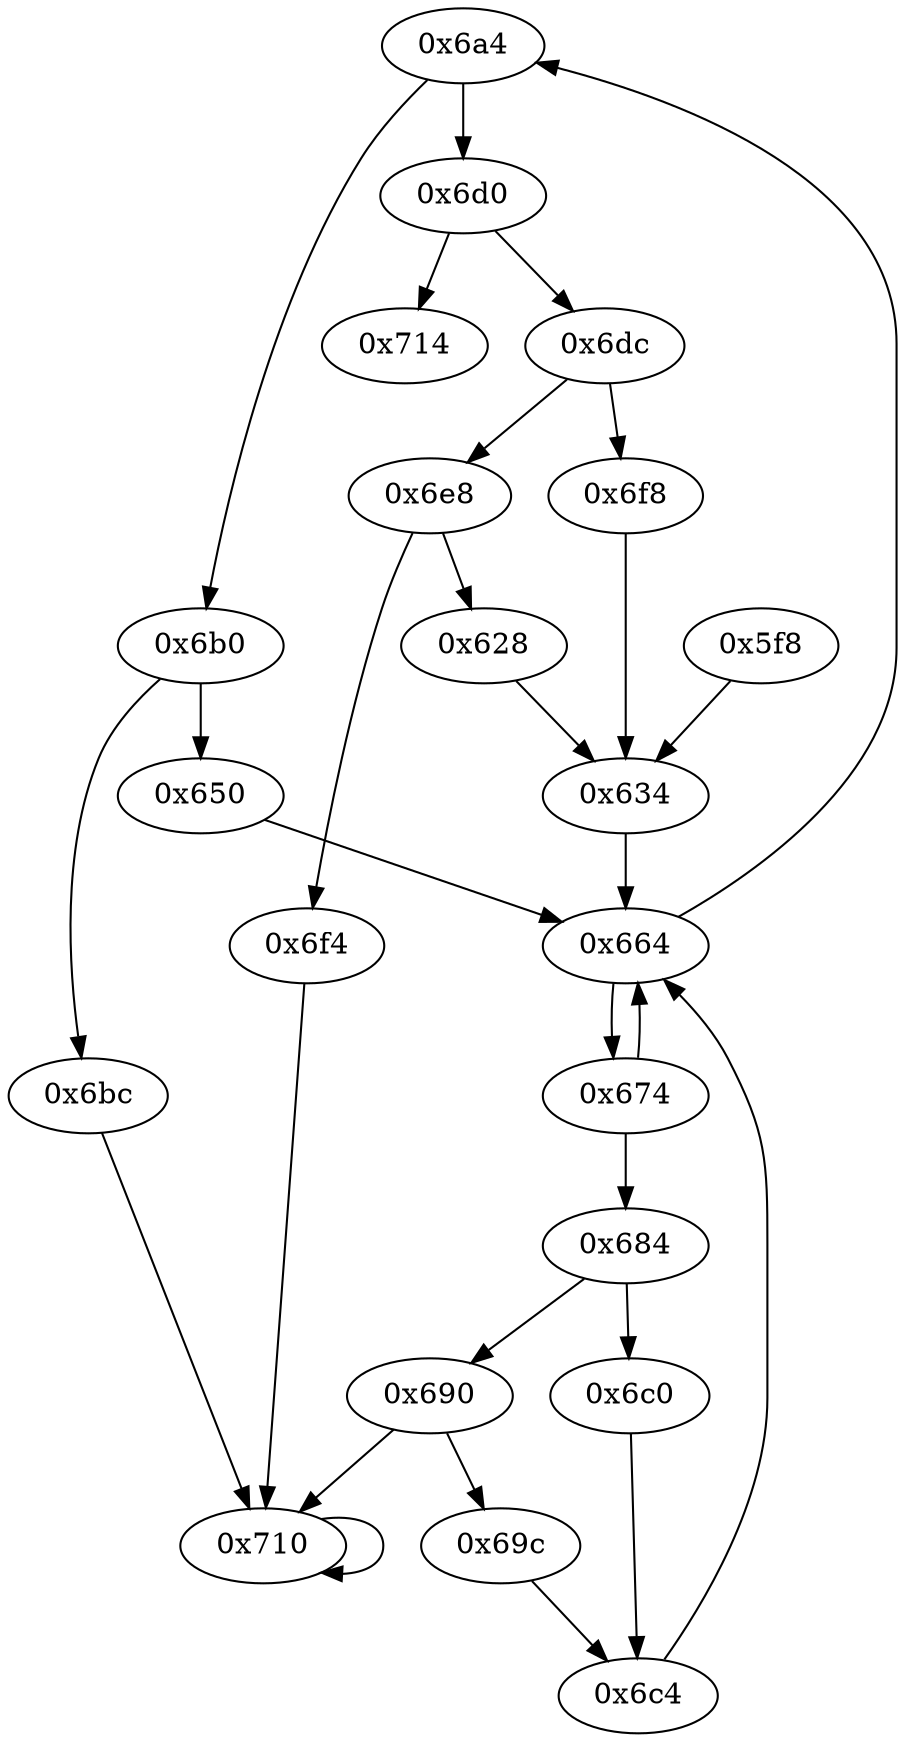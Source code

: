 digraph "" {
	"0x6a4"	 [opcode="[u'ldr', u'cmp', u'b']"];
	"0x6b0"	 [opcode="[u'ldr', u'cmp', u'b']"];
	"0x6a4" -> "0x6b0";
	"0x6d0"	 [opcode="[u'ldr', u'cmp', u'b']"];
	"0x6a4" -> "0x6d0";
	"0x5f8"	 [opcode="[u'push', u'add', u'sub', u'ldr', u'ldrb', u'str', u'ldr', u'ldr', u'add', u'ldr', u'add', u'b']"];
	"0x634"	 [opcode="[u'ldr', u'ldr', u'ldr', u'and', u'cmp', u'mov', u'b']"];
	"0x5f8" -> "0x634";
	"0x714"	 [opcode="[u'mov', u'sub', u'pop']"];
	"0x674"	 [opcode="[u'ldr', u'cmp', u'mov', u'b']"];
	"0x684"	 [opcode="[u'ldr', u'cmp', u'b']"];
	"0x674" -> "0x684";
	"0x664"	 [opcode="[u'mov', u'ldr', u'cmp', u'b']"];
	"0x674" -> "0x664";
	"0x690"	 [opcode="[u'ldr', u'cmp', u'b']"];
	"0x684" -> "0x690";
	"0x6c0"	 [opcode="[u'mov']"];
	"0x684" -> "0x6c0";
	"0x650"	 [opcode="[u'ldr', u'ldr', u'ldr', u'cmp', u'mov']"];
	"0x650" -> "0x664";
	"0x69c"	 [opcode="[u'mov', u'b']"];
	"0x690" -> "0x69c";
	"0x710"	 [opcode="[u'b']"];
	"0x690" -> "0x710";
	"0x6c4"	 [opcode="[u'bl', u'mov', u'b']"];
	"0x6c4" -> "0x664";
	"0x6dc"	 [opcode="[u'ldr', u'cmp', u'b']"];
	"0x6e8"	 [opcode="[u'ldr', u'cmp', u'b']"];
	"0x6dc" -> "0x6e8";
	"0x6f8"	 [opcode="[u'ldr', u'ldr', u'smull', u'ldr', u'add', u'b']"];
	"0x6dc" -> "0x6f8";
	"0x6b0" -> "0x650";
	"0x6bc"	 [opcode="[u'b']"];
	"0x6b0" -> "0x6bc";
	"0x6c0" -> "0x6c4";
	"0x6f4"	 [opcode="[u'b']"];
	"0x6e8" -> "0x6f4";
	"0x628"	 [opcode="[u'ldr', u'ldr', u'lsl']"];
	"0x6e8" -> "0x628";
	"0x69c" -> "0x6c4";
	"0x6f4" -> "0x710";
	"0x710" -> "0x710";
	"0x628" -> "0x634";
	"0x6f8" -> "0x634";
	"0x634" -> "0x664";
	"0x6d0" -> "0x714";
	"0x6d0" -> "0x6dc";
	"0x6bc" -> "0x710";
	"0x664" -> "0x6a4";
	"0x664" -> "0x674";
}
